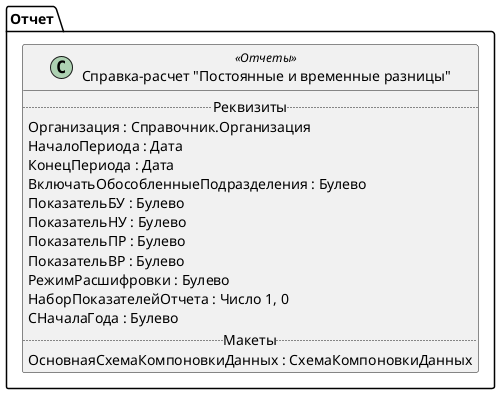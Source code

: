 ﻿@startuml СправкаРасчетПостоянныхИВременныхРазниц
'!include templates.wsd
'..\include templates.wsd
class Отчет.СправкаРасчетПостоянныхИВременныхРазниц as "Справка-расчет "Постоянные и временные разницы"" <<Отчеты>>
{
..Реквизиты..
Организация : Справочник.Организация
НачалоПериода : Дата
КонецПериода : Дата
ВключатьОбособленныеПодразделения : Булево
ПоказательБУ : Булево
ПоказательНУ : Булево
ПоказательПР : Булево
ПоказательВР : Булево
РежимРасшифровки : Булево
НаборПоказателейОтчета : Число 1, 0
СНачалаГода : Булево
..Макеты..
ОсновнаяСхемаКомпоновкиДанных : СхемаКомпоновкиДанных
}
@enduml
